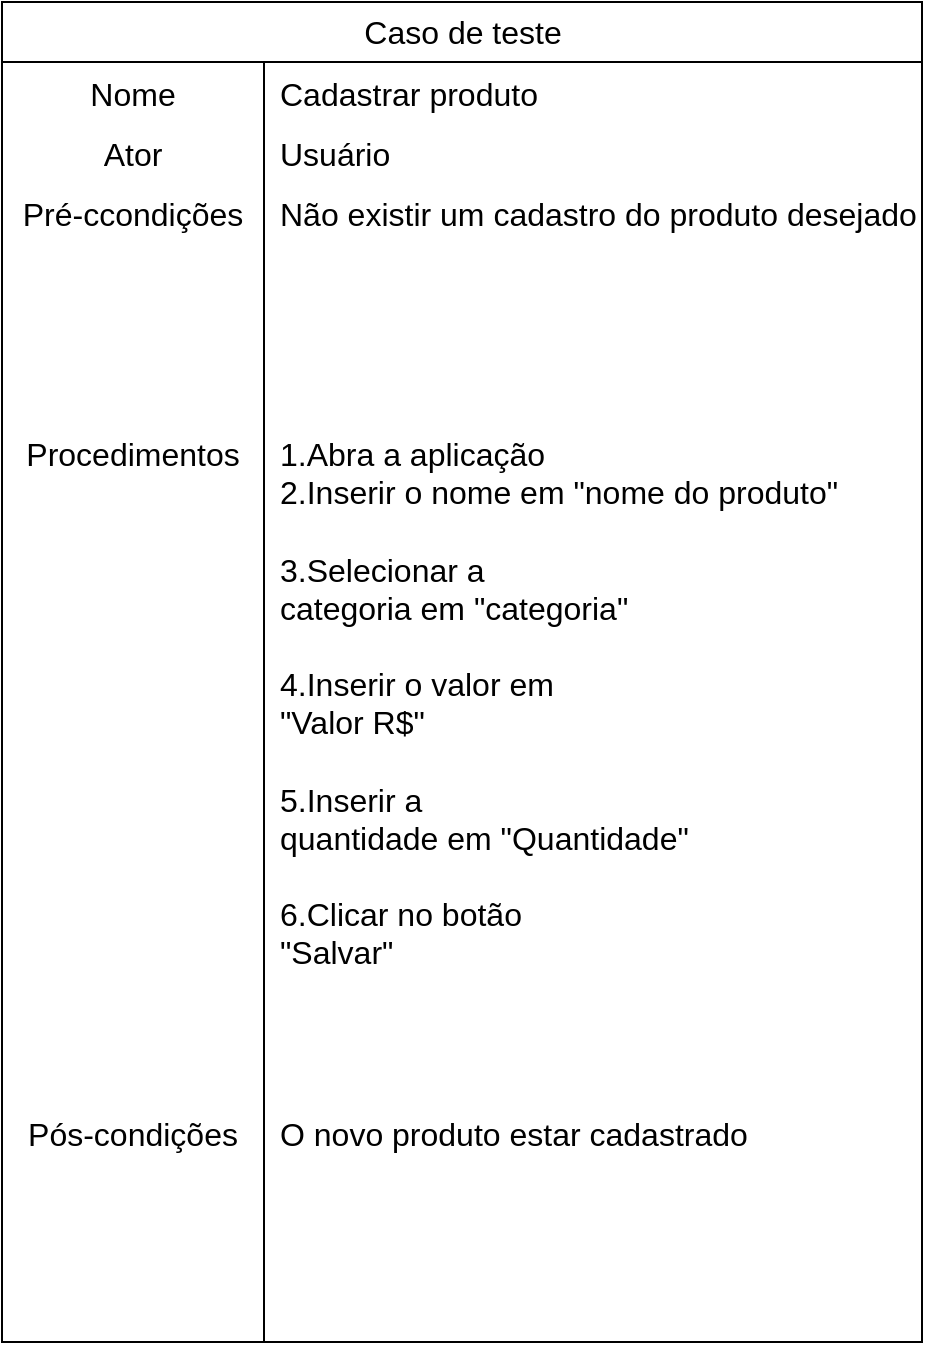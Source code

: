 <mxfile version="21.6.8" type="github">
  <diagram name="Página-1" id="eGpYJWWkuo7umhn2AkbN">
    <mxGraphModel dx="715" dy="940" grid="1" gridSize="10" guides="1" tooltips="1" connect="1" arrows="1" fold="1" page="1" pageScale="1" pageWidth="827" pageHeight="1169" math="0" shadow="0">
      <root>
        <mxCell id="0" />
        <mxCell id="1" parent="0" />
        <mxCell id="YnD6Rocj099rIB_h3GZ2-55" value="Caso de teste" style="shape=table;startSize=30;container=1;collapsible=0;childLayout=tableLayout;fixedRows=1;rowLines=0;fontStyle=0;strokeColor=default;fontSize=16;fontFamily=Helvetica;fontColor=default;fillColor=none;html=1;movable=0;resizable=0;rotatable=0;deletable=0;editable=0;locked=1;connectable=0;" vertex="1" parent="1">
          <mxGeometry x="90" y="340" width="460" height="670" as="geometry" />
        </mxCell>
        <mxCell id="YnD6Rocj099rIB_h3GZ2-75" style="shape=tableRow;horizontal=0;startSize=0;swimlaneHead=0;swimlaneBody=0;top=0;left=0;bottom=0;right=0;collapsible=0;dropTarget=0;fillColor=none;points=[[0,0.5],[1,0.5]];portConstraint=eastwest;strokeColor=inherit;fontSize=16;fontFamily=Helvetica;fontColor=default;html=1;movable=0;resizable=0;rotatable=0;deletable=0;editable=0;locked=1;connectable=0;" vertex="1" parent="YnD6Rocj099rIB_h3GZ2-55">
          <mxGeometry y="30" width="460" height="30" as="geometry" />
        </mxCell>
        <mxCell id="YnD6Rocj099rIB_h3GZ2-76" value="Nome" style="shape=partialRectangle;html=1;whiteSpace=wrap;connectable=0;fillColor=none;top=0;left=0;bottom=0;right=0;overflow=hidden;pointerEvents=1;strokeColor=inherit;fontSize=16;fontFamily=Helvetica;fontColor=default;startSize=30;verticalAlign=top;movable=0;resizable=0;rotatable=0;deletable=0;editable=0;locked=1;" vertex="1" parent="YnD6Rocj099rIB_h3GZ2-75">
          <mxGeometry width="131" height="30" as="geometry">
            <mxRectangle width="131" height="30" as="alternateBounds" />
          </mxGeometry>
        </mxCell>
        <mxCell id="YnD6Rocj099rIB_h3GZ2-77" value="Cadastrar produto" style="shape=partialRectangle;html=1;whiteSpace=wrap;connectable=0;fillColor=none;top=0;left=0;bottom=0;right=0;align=left;spacingLeft=6;overflow=hidden;strokeColor=inherit;fontSize=16;fontFamily=Helvetica;fontColor=default;startSize=30;verticalAlign=top;movable=0;resizable=0;rotatable=0;deletable=0;editable=0;locked=1;" vertex="1" parent="YnD6Rocj099rIB_h3GZ2-75">
          <mxGeometry x="131" width="329" height="30" as="geometry">
            <mxRectangle width="329" height="30" as="alternateBounds" />
          </mxGeometry>
        </mxCell>
        <mxCell id="YnD6Rocj099rIB_h3GZ2-71" style="shape=tableRow;horizontal=0;startSize=0;swimlaneHead=0;swimlaneBody=0;top=0;left=0;bottom=0;right=0;collapsible=0;dropTarget=0;fillColor=none;points=[[0,0.5],[1,0.5]];portConstraint=eastwest;strokeColor=inherit;fontSize=16;fontFamily=Helvetica;fontColor=default;html=1;movable=0;resizable=0;rotatable=0;deletable=0;editable=0;locked=1;connectable=0;" vertex="1" parent="YnD6Rocj099rIB_h3GZ2-55">
          <mxGeometry y="60" width="460" height="30" as="geometry" />
        </mxCell>
        <mxCell id="YnD6Rocj099rIB_h3GZ2-72" value="Ator" style="shape=partialRectangle;html=1;whiteSpace=wrap;connectable=0;fillColor=none;top=0;left=0;bottom=0;right=0;overflow=hidden;pointerEvents=1;strokeColor=inherit;fontSize=16;fontFamily=Helvetica;fontColor=default;startSize=30;verticalAlign=top;movable=0;resizable=0;rotatable=0;deletable=0;editable=0;locked=1;" vertex="1" parent="YnD6Rocj099rIB_h3GZ2-71">
          <mxGeometry width="131" height="30" as="geometry">
            <mxRectangle width="131" height="30" as="alternateBounds" />
          </mxGeometry>
        </mxCell>
        <mxCell id="YnD6Rocj099rIB_h3GZ2-73" value="Usuário" style="shape=partialRectangle;html=1;whiteSpace=wrap;connectable=0;fillColor=none;top=0;left=0;bottom=0;right=0;align=left;spacingLeft=6;overflow=hidden;strokeColor=inherit;fontSize=16;fontFamily=Helvetica;fontColor=default;startSize=30;verticalAlign=top;movable=0;resizable=0;rotatable=0;deletable=0;editable=0;locked=1;" vertex="1" parent="YnD6Rocj099rIB_h3GZ2-71">
          <mxGeometry x="131" width="329" height="30" as="geometry">
            <mxRectangle width="329" height="30" as="alternateBounds" />
          </mxGeometry>
        </mxCell>
        <mxCell id="YnD6Rocj099rIB_h3GZ2-65" style="shape=tableRow;horizontal=0;startSize=0;swimlaneHead=0;swimlaneBody=0;top=0;left=0;bottom=0;right=0;collapsible=0;dropTarget=0;fillColor=none;points=[[0,0.5],[1,0.5]];portConstraint=eastwest;strokeColor=inherit;fontSize=16;fontFamily=Helvetica;fontColor=default;html=1;movable=0;resizable=0;rotatable=0;deletable=0;editable=0;locked=1;connectable=0;" vertex="1" parent="YnD6Rocj099rIB_h3GZ2-55">
          <mxGeometry y="90" width="460" height="120" as="geometry" />
        </mxCell>
        <mxCell id="YnD6Rocj099rIB_h3GZ2-66" value="Pré-ccondições" style="shape=partialRectangle;html=1;whiteSpace=wrap;connectable=0;fillColor=none;top=0;left=0;bottom=0;right=0;overflow=hidden;pointerEvents=1;strokeColor=inherit;fontSize=16;fontFamily=Helvetica;fontColor=default;startSize=30;verticalAlign=top;movable=0;resizable=0;rotatable=0;deletable=0;editable=0;locked=1;" vertex="1" parent="YnD6Rocj099rIB_h3GZ2-65">
          <mxGeometry width="131" height="120" as="geometry">
            <mxRectangle width="131" height="120" as="alternateBounds" />
          </mxGeometry>
        </mxCell>
        <mxCell id="YnD6Rocj099rIB_h3GZ2-67" value="Não existir um cadastro do produto desejado" style="shape=partialRectangle;html=1;whiteSpace=wrap;connectable=0;fillColor=none;top=0;left=0;bottom=0;right=0;align=left;spacingLeft=6;overflow=hidden;strokeColor=inherit;fontSize=16;fontFamily=Helvetica;fontColor=default;startSize=30;verticalAlign=top;movable=0;resizable=0;rotatable=0;deletable=0;editable=0;locked=1;" vertex="1" parent="YnD6Rocj099rIB_h3GZ2-65">
          <mxGeometry x="131" width="329" height="120" as="geometry">
            <mxRectangle width="329" height="120" as="alternateBounds" />
          </mxGeometry>
        </mxCell>
        <mxCell id="YnD6Rocj099rIB_h3GZ2-56" value="" style="shape=tableRow;horizontal=0;startSize=0;swimlaneHead=0;swimlaneBody=0;top=0;left=0;bottom=0;right=0;collapsible=0;dropTarget=0;fillColor=none;points=[[0,0.5],[1,0.5]];portConstraint=eastwest;strokeColor=inherit;fontSize=16;fontFamily=Helvetica;fontColor=default;html=1;movable=0;resizable=0;rotatable=0;deletable=0;editable=0;locked=1;connectable=0;" vertex="1" parent="YnD6Rocj099rIB_h3GZ2-55">
          <mxGeometry y="210" width="460" height="340" as="geometry" />
        </mxCell>
        <mxCell id="YnD6Rocj099rIB_h3GZ2-57" value="Procedimentos" style="shape=partialRectangle;html=1;whiteSpace=wrap;connectable=0;fillColor=none;top=0;left=0;bottom=0;right=0;overflow=hidden;pointerEvents=1;strokeColor=inherit;fontSize=16;fontFamily=Helvetica;fontColor=default;startSize=30;verticalAlign=top;movable=0;resizable=0;rotatable=0;deletable=0;editable=0;locked=1;" vertex="1" parent="YnD6Rocj099rIB_h3GZ2-56">
          <mxGeometry width="131" height="340" as="geometry">
            <mxRectangle width="131" height="340" as="alternateBounds" />
          </mxGeometry>
        </mxCell>
        <mxCell id="YnD6Rocj099rIB_h3GZ2-58" value="1.Abra a aplicação&lt;br&gt;2.Inserir o nome em &quot;nome do produto&quot;&lt;br&gt;&lt;table style=&quot;border-collapse:&lt;br/&gt; collapse;width:200pt&quot; width=&quot;267&quot; cellspacing=&quot;0&quot; cellpadding=&quot;0&quot; border=&quot;0&quot;&gt;&lt;tbody&gt;&lt;tr style=&quot;height:15.0pt&quot; height=&quot;20&quot;&gt;&lt;br/&gt;  &lt;td style=&quot;height:15.0pt;width:200pt&quot; width=&quot;267&quot; height=&quot;20&quot;&gt;3.Selecionar a&lt;br/&gt;  categoria em &quot;categoria&quot;&lt;br&gt;&lt;table style=&quot;border-collapse:&lt;br/&gt; collapse;width:200pt&quot; width=&quot;267&quot; cellspacing=&quot;0&quot; cellpadding=&quot;0&quot; border=&quot;0&quot;&gt;&lt;tbody&gt;&lt;tr style=&quot;height:15.0pt&quot; height=&quot;20&quot;&gt;&lt;br/&gt;  &lt;td style=&quot;height:15.0pt;width:200pt&quot; width=&quot;267&quot; height=&quot;20&quot;&gt;4.Inserir o valor em&lt;br/&gt;  &quot;Valor R$&quot;&lt;br&gt;&lt;table style=&quot;border-collapse:&lt;br/&gt; collapse;width:200pt&quot; width=&quot;267&quot; cellspacing=&quot;0&quot; cellpadding=&quot;0&quot; border=&quot;0&quot;&gt;&lt;tbody&gt;&lt;tr style=&quot;height:15.0pt&quot; height=&quot;20&quot;&gt;&lt;br/&gt;  &lt;td style=&quot;height:15.0pt;width:200pt&quot; width=&quot;267&quot; height=&quot;20&quot;&gt;5.Inserir a&lt;br/&gt;  quantidade em &quot;Quantidade&quot;&lt;br&gt;&lt;table style=&quot;border-collapse:&lt;br/&gt; collapse;width:200pt&quot; width=&quot;267&quot; cellspacing=&quot;0&quot; cellpadding=&quot;0&quot; border=&quot;0&quot;&gt;&lt;tbody&gt;&lt;tr style=&quot;height:15.0pt&quot; height=&quot;20&quot;&gt;&lt;br/&gt;  &lt;td style=&quot;height:15.0pt;width:200pt&quot; width=&quot;267&quot; height=&quot;20&quot;&gt;6.Clicar no botão&lt;br/&gt;  &quot;Salvar&quot;&lt;/td&gt;&lt;/tr&gt;&lt;/tbody&gt;&lt;/table&gt;&lt;/td&gt;&lt;/tr&gt;&lt;/tbody&gt;&lt;/table&gt;&lt;/td&gt;&lt;/tr&gt;&lt;/tbody&gt;&lt;/table&gt;&lt;/td&gt;&lt;/tr&gt;&lt;/tbody&gt;&lt;/table&gt;" style="shape=partialRectangle;html=1;whiteSpace=wrap;connectable=0;fillColor=none;top=0;left=0;bottom=0;right=0;align=left;spacingLeft=6;overflow=hidden;strokeColor=inherit;fontSize=16;fontFamily=Helvetica;fontColor=default;startSize=30;verticalAlign=top;movable=0;resizable=0;rotatable=0;deletable=0;editable=0;locked=1;" vertex="1" parent="YnD6Rocj099rIB_h3GZ2-56">
          <mxGeometry x="131" width="329" height="340" as="geometry">
            <mxRectangle width="329" height="340" as="alternateBounds" />
          </mxGeometry>
        </mxCell>
        <mxCell id="YnD6Rocj099rIB_h3GZ2-59" value="" style="shape=tableRow;horizontal=0;startSize=0;swimlaneHead=0;swimlaneBody=0;top=0;left=0;bottom=0;right=0;collapsible=0;dropTarget=0;fillColor=none;points=[[0,0.5],[1,0.5]];portConstraint=eastwest;strokeColor=inherit;fontSize=16;fontFamily=Helvetica;fontColor=default;html=1;movable=0;resizable=0;rotatable=0;deletable=0;editable=0;locked=1;connectable=0;" vertex="1" parent="YnD6Rocj099rIB_h3GZ2-55">
          <mxGeometry y="550" width="460" height="120" as="geometry" />
        </mxCell>
        <mxCell id="YnD6Rocj099rIB_h3GZ2-60" value="Pós-condições" style="shape=partialRectangle;html=1;whiteSpace=wrap;connectable=0;fillColor=none;top=0;left=0;bottom=0;right=0;overflow=hidden;strokeColor=inherit;fontSize=16;fontFamily=Helvetica;fontColor=default;startSize=30;verticalAlign=top;movable=0;resizable=0;rotatable=0;deletable=0;editable=0;locked=1;" vertex="1" parent="YnD6Rocj099rIB_h3GZ2-59">
          <mxGeometry width="131" height="120" as="geometry">
            <mxRectangle width="131" height="120" as="alternateBounds" />
          </mxGeometry>
        </mxCell>
        <mxCell id="YnD6Rocj099rIB_h3GZ2-61" value="O novo produto estar cadastrado" style="shape=partialRectangle;html=1;whiteSpace=wrap;connectable=0;fillColor=none;top=0;left=0;bottom=0;right=0;align=left;spacingLeft=6;overflow=hidden;strokeColor=inherit;fontSize=16;fontFamily=Helvetica;fontColor=default;startSize=30;verticalAlign=top;movable=0;resizable=0;rotatable=0;deletable=0;editable=0;locked=1;" vertex="1" parent="YnD6Rocj099rIB_h3GZ2-59">
          <mxGeometry x="131" width="329" height="120" as="geometry">
            <mxRectangle width="329" height="120" as="alternateBounds" />
          </mxGeometry>
        </mxCell>
      </root>
    </mxGraphModel>
  </diagram>
</mxfile>
